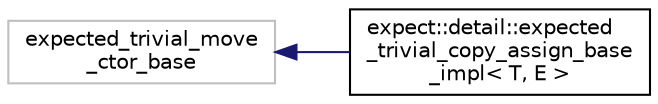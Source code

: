 digraph "Graphical Class Hierarchy"
{
  edge [fontname="Helvetica",fontsize="10",labelfontname="Helvetica",labelfontsize="10"];
  node [fontname="Helvetica",fontsize="10",shape=record];
  rankdir="LR";
  Node15 [label="expected_trivial_move\l_ctor_base",height=0.2,width=0.4,color="grey75", fillcolor="white", style="filled"];
  Node15 -> Node0 [dir="back",color="midnightblue",fontsize="10",style="solid",fontname="Helvetica"];
  Node0 [label="expect::detail::expected\l_trivial_copy_assign_base\l_impl\< T, E \>",height=0.2,width=0.4,color="black", fillcolor="white", style="filled",URL="$da/dd4/structexpect_1_1detail_1_1expected__trivial__copy__assign__base__impl.html"];
}
